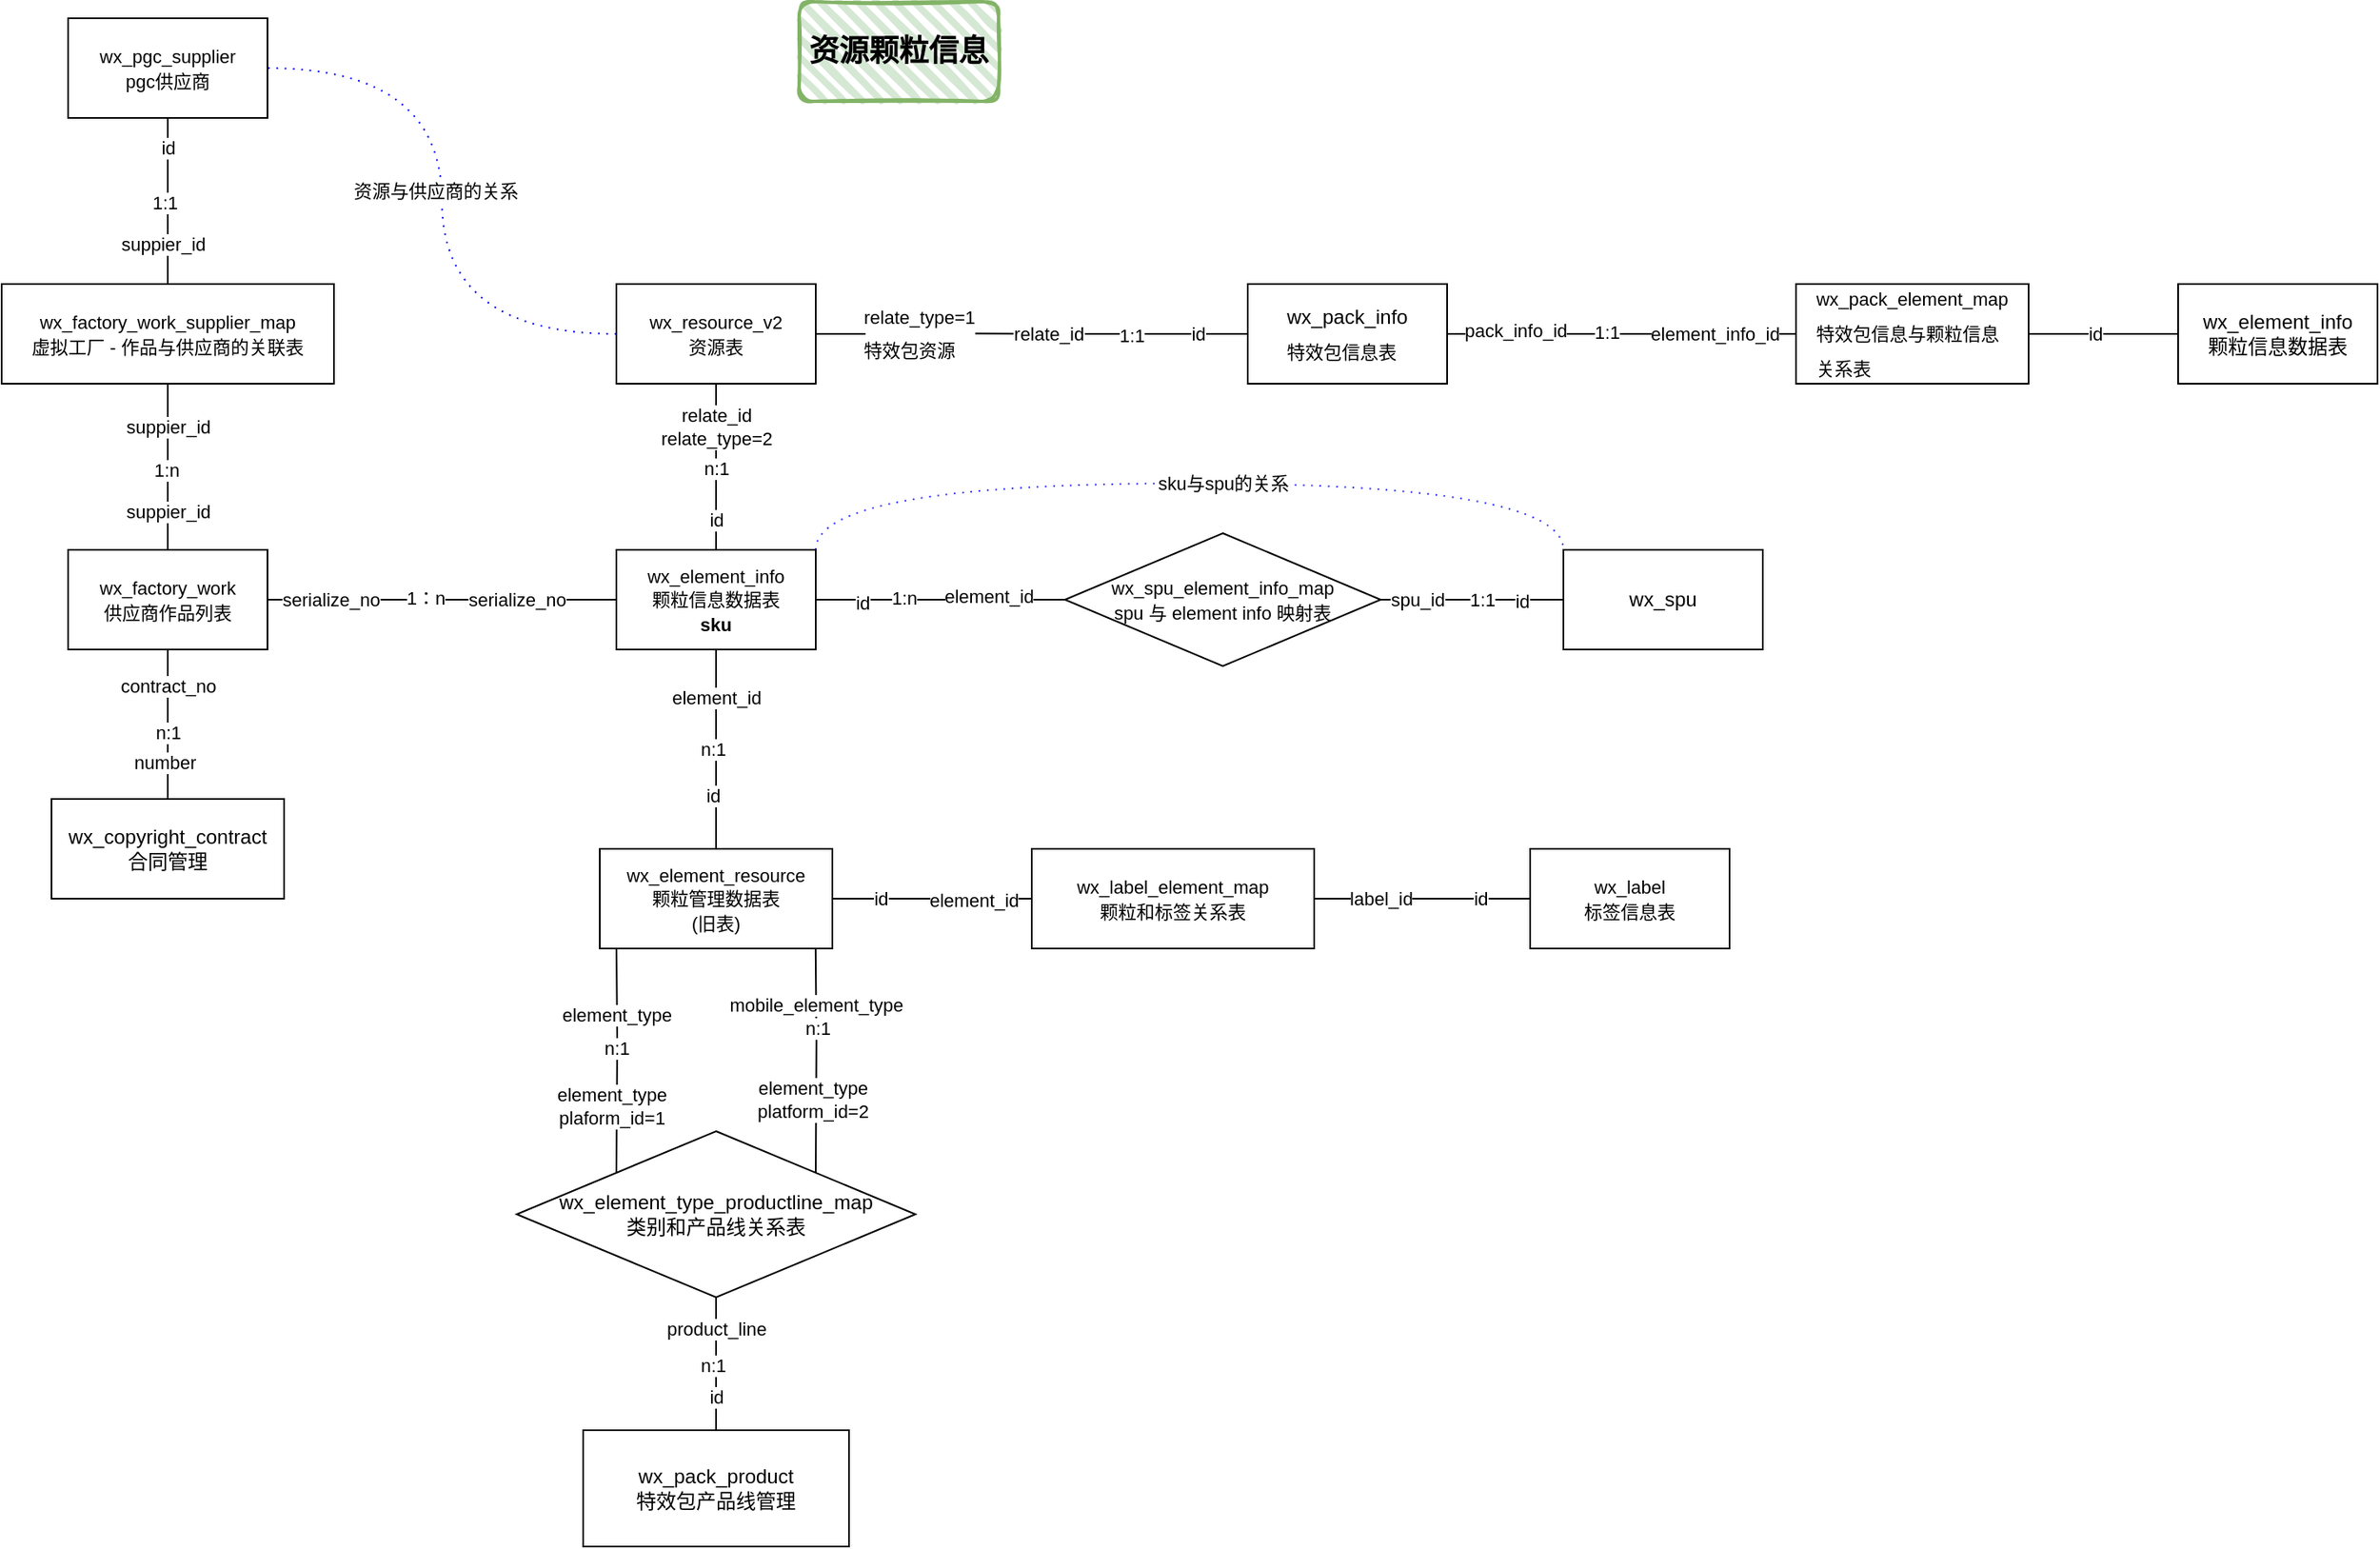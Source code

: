<mxfile version="22.1.0" type="github">
  <diagram name="第 1 页" id="Xitm7BR1QgXsahXMNKrp">
    <mxGraphModel dx="2261" dy="1959" grid="1" gridSize="10" guides="1" tooltips="1" connect="1" arrows="1" fold="1" page="1" pageScale="1" pageWidth="827" pageHeight="1169" math="0" shadow="0">
      <root>
        <mxCell id="0" />
        <mxCell id="1" parent="0" />
        <mxCell id="gk9bBfAuXZcHd2vXawck-7" style="edgeStyle=orthogonalEdgeStyle;rounded=0;orthogonalLoop=1;jettySize=auto;html=1;entryX=0.5;entryY=0;entryDx=0;entryDy=0;endArrow=none;endFill=0;" parent="1" source="gk9bBfAuXZcHd2vXawck-1" target="gk9bBfAuXZcHd2vXawck-6" edge="1">
          <mxGeometry relative="1" as="geometry" />
        </mxCell>
        <mxCell id="gk9bBfAuXZcHd2vXawck-8" value="relate_id&lt;br&gt;relate_type=2" style="edgeLabel;html=1;align=center;verticalAlign=middle;resizable=0;points=[];" parent="gk9bBfAuXZcHd2vXawck-7" vertex="1" connectable="0">
          <mxGeometry x="-0.48" y="-4" relative="1" as="geometry">
            <mxPoint x="4" as="offset" />
          </mxGeometry>
        </mxCell>
        <mxCell id="gk9bBfAuXZcHd2vXawck-11" value="n:1" style="edgeLabel;html=1;align=center;verticalAlign=middle;resizable=0;points=[];" parent="gk9bBfAuXZcHd2vXawck-7" vertex="1" connectable="0">
          <mxGeometry x="0.02" y="2" relative="1" as="geometry">
            <mxPoint x="-2" as="offset" />
          </mxGeometry>
        </mxCell>
        <mxCell id="gk9bBfAuXZcHd2vXawck-12" value="id" style="edgeLabel;html=1;align=center;verticalAlign=middle;resizable=0;points=[];" parent="gk9bBfAuXZcHd2vXawck-7" vertex="1" connectable="0">
          <mxGeometry x="0.64" relative="1" as="geometry">
            <mxPoint as="offset" />
          </mxGeometry>
        </mxCell>
        <mxCell id="gk9bBfAuXZcHd2vXawck-14" value="" style="edgeStyle=orthogonalEdgeStyle;rounded=0;orthogonalLoop=1;jettySize=auto;html=1;endArrow=none;endFill=0;" parent="1" edge="1">
          <mxGeometry relative="1" as="geometry">
            <mxPoint x="390" y="199.5" as="sourcePoint" />
            <mxPoint x="610" y="200" as="targetPoint" />
            <Array as="points" />
          </mxGeometry>
        </mxCell>
        <mxCell id="gk9bBfAuXZcHd2vXawck-15" value="&lt;article data-content=&quot;[{&amp;quot;type&amp;quot;:&amp;quot;block&amp;quot;,&amp;quot;id&amp;quot;:&amp;quot;XwP3-1698737157789&amp;quot;,&amp;quot;name&amp;quot;:&amp;quot;paragraph&amp;quot;,&amp;quot;data&amp;quot;:{},&amp;quot;nodes&amp;quot;:[{&amp;quot;type&amp;quot;:&amp;quot;text&amp;quot;,&amp;quot;id&amp;quot;:&amp;quot;NMRr-1698737157787&amp;quot;,&amp;quot;leaves&amp;quot;:[{&amp;quot;text&amp;quot;:&amp;quot;relate_type=1&amp;quot;,&amp;quot;marks&amp;quot;:[]}]}],&amp;quot;state&amp;quot;:{}}]&quot;&gt;&lt;div style=&quot;line-height: 1.75; text-align: left;&quot;&gt;&lt;font style=&quot;font-size: 11px;&quot;&gt;relate_type=1&lt;/font&gt;&lt;/div&gt;&lt;div style=&quot;line-height: 1.75; text-align: left;&quot;&gt;特效包资源&lt;/div&gt;&lt;/article&gt;" style="edgeLabel;html=1;align=center;verticalAlign=middle;resizable=0;points=[];" parent="gk9bBfAuXZcHd2vXawck-14" vertex="1" connectable="0">
          <mxGeometry x="-0.1" y="3" relative="1" as="geometry">
            <mxPoint x="-77" y="3" as="offset" />
          </mxGeometry>
        </mxCell>
        <mxCell id="gk9bBfAuXZcHd2vXawck-19" value="&lt;article data-content=&quot;[{&amp;quot;type&amp;quot;:&amp;quot;block&amp;quot;,&amp;quot;id&amp;quot;:&amp;quot;XwP3-1698737157789&amp;quot;,&amp;quot;name&amp;quot;:&amp;quot;paragraph&amp;quot;,&amp;quot;data&amp;quot;:{},&amp;quot;nodes&amp;quot;:[{&amp;quot;type&amp;quot;:&amp;quot;text&amp;quot;,&amp;quot;id&amp;quot;:&amp;quot;NMRr-1698737157787&amp;quot;,&amp;quot;leaves&amp;quot;:[{&amp;quot;text&amp;quot;:&amp;quot;relate_id&amp;quot;,&amp;quot;marks&amp;quot;:[]}]}],&amp;quot;state&amp;quot;:{}}]&quot;&gt;&lt;div style=&quot;line-height: 1.75; text-align: left;&quot;&gt;&lt;font style=&quot;font-size: 11px;&quot;&gt;relate_id&lt;/font&gt;&lt;/div&gt;&lt;/article&gt;" style="edgeLabel;html=1;align=center;verticalAlign=middle;resizable=0;points=[];" parent="gk9bBfAuXZcHd2vXawck-14" vertex="1" connectable="0">
          <mxGeometry x="0.675" y="2" relative="1" as="geometry">
            <mxPoint x="-84" y="2" as="offset" />
          </mxGeometry>
        </mxCell>
        <mxCell id="gk9bBfAuXZcHd2vXawck-20" value="id" style="edgeLabel;html=1;align=center;verticalAlign=middle;resizable=0;points=[];" parent="gk9bBfAuXZcHd2vXawck-14" vertex="1" connectable="0">
          <mxGeometry x="0.748" y="-2" relative="1" as="geometry">
            <mxPoint x="-2" y="-2" as="offset" />
          </mxGeometry>
        </mxCell>
        <mxCell id="gk9bBfAuXZcHd2vXawck-21" value="1:1" style="edgeLabel;html=1;align=center;verticalAlign=middle;resizable=0;points=[];" parent="gk9bBfAuXZcHd2vXawck-14" vertex="1" connectable="0">
          <mxGeometry x="0.266" relative="1" as="geometry">
            <mxPoint x="11" as="offset" />
          </mxGeometry>
        </mxCell>
        <mxCell id="gk9bBfAuXZcHd2vXawck-24" style="edgeStyle=orthogonalEdgeStyle;rounded=0;orthogonalLoop=1;jettySize=auto;html=1;endArrow=none;endFill=0;" parent="1" edge="1">
          <mxGeometry relative="1" as="geometry">
            <mxPoint x="380" y="200" as="targetPoint" />
            <mxPoint x="350" y="200" as="sourcePoint" />
          </mxGeometry>
        </mxCell>
        <mxCell id="B6y16ondcqQ7qixGHSXy-28" style="edgeStyle=orthogonalEdgeStyle;rounded=0;orthogonalLoop=1;jettySize=auto;html=1;entryX=1;entryY=0.5;entryDx=0;entryDy=0;dashed=1;dashPattern=1 4;curved=1;strokeColor=#0000FF;endArrow=none;endFill=0;" parent="1" source="gk9bBfAuXZcHd2vXawck-1" target="gk9bBfAuXZcHd2vXawck-52" edge="1">
          <mxGeometry relative="1" as="geometry" />
        </mxCell>
        <mxCell id="B6y16ondcqQ7qixGHSXy-29" value="资源与供应商的关系" style="edgeLabel;html=1;align=center;verticalAlign=middle;resizable=0;points=[];" parent="B6y16ondcqQ7qixGHSXy-28" vertex="1" connectable="0">
          <mxGeometry x="0.032" y="4" relative="1" as="geometry">
            <mxPoint as="offset" />
          </mxGeometry>
        </mxCell>
        <mxCell id="gk9bBfAuXZcHd2vXawck-1" value="&lt;font style=&quot;font-size: 11px;&quot;&gt;wx_resource_v2&lt;br&gt;资源表&lt;/font&gt;" style="rounded=0;whiteSpace=wrap;html=1;" parent="1" vertex="1">
          <mxGeometry x="230" y="170" width="120" height="60" as="geometry" />
        </mxCell>
        <mxCell id="gk9bBfAuXZcHd2vXawck-10" value="" style="edgeStyle=orthogonalEdgeStyle;rounded=0;orthogonalLoop=1;jettySize=auto;html=1;endArrow=none;endFill=0;" parent="1" source="gk9bBfAuXZcHd2vXawck-6" target="gk9bBfAuXZcHd2vXawck-9" edge="1">
          <mxGeometry relative="1" as="geometry" />
        </mxCell>
        <mxCell id="gk9bBfAuXZcHd2vXawck-35" value="element_id" style="edgeLabel;html=1;align=center;verticalAlign=middle;resizable=0;points=[];" parent="gk9bBfAuXZcHd2vXawck-10" vertex="1" connectable="0">
          <mxGeometry x="-0.525" y="-2" relative="1" as="geometry">
            <mxPoint x="2" as="offset" />
          </mxGeometry>
        </mxCell>
        <mxCell id="gk9bBfAuXZcHd2vXawck-36" value="id" style="edgeLabel;html=1;align=center;verticalAlign=middle;resizable=0;points=[];" parent="gk9bBfAuXZcHd2vXawck-10" vertex="1" connectable="0">
          <mxGeometry x="0.375" y="-2" relative="1" as="geometry">
            <mxPoint y="5" as="offset" />
          </mxGeometry>
        </mxCell>
        <mxCell id="gk9bBfAuXZcHd2vXawck-62" value="n:1" style="edgeLabel;html=1;align=center;verticalAlign=middle;resizable=0;points=[];" parent="gk9bBfAuXZcHd2vXawck-10" vertex="1" connectable="0">
          <mxGeometry x="-0.004" y="-2" relative="1" as="geometry">
            <mxPoint as="offset" />
          </mxGeometry>
        </mxCell>
        <mxCell id="gk9bBfAuXZcHd2vXawck-34" value="" style="edgeStyle=orthogonalEdgeStyle;rounded=0;orthogonalLoop=1;jettySize=auto;html=1;endArrow=none;endFill=0;" parent="1" source="gk9bBfAuXZcHd2vXawck-6" target="gk9bBfAuXZcHd2vXawck-33" edge="1">
          <mxGeometry relative="1" as="geometry" />
        </mxCell>
        <mxCell id="gk9bBfAuXZcHd2vXawck-37" value="serialize_no" style="edgeLabel;html=1;align=center;verticalAlign=middle;resizable=0;points=[];" parent="gk9bBfAuXZcHd2vXawck-34" vertex="1" connectable="0">
          <mxGeometry x="-0.233" y="2" relative="1" as="geometry">
            <mxPoint x="-92" y="-2" as="offset" />
          </mxGeometry>
        </mxCell>
        <mxCell id="gk9bBfAuXZcHd2vXawck-48" value="1：n" style="edgeLabel;html=1;align=center;verticalAlign=middle;resizable=0;points=[];" parent="gk9bBfAuXZcHd2vXawck-34" vertex="1" connectable="0">
          <mxGeometry x="0.099" y="-1" relative="1" as="geometry">
            <mxPoint as="offset" />
          </mxGeometry>
        </mxCell>
        <mxCell id="B6y16ondcqQ7qixGHSXy-22" style="rounded=0;orthogonalLoop=1;jettySize=auto;html=1;exitX=1;exitY=0.5;exitDx=0;exitDy=0;entryX=0;entryY=0.5;entryDx=0;entryDy=0;endArrow=none;endFill=0;" parent="1" source="B6y16ondcqQ7qixGHSXy-12" target="B6y16ondcqQ7qixGHSXy-21" edge="1">
          <mxGeometry relative="1" as="geometry">
            <mxPoint x="510" y="420" as="targetPoint" />
          </mxGeometry>
        </mxCell>
        <mxCell id="B6y16ondcqQ7qixGHSXy-23" value="spu_id" style="edgeLabel;html=1;align=center;verticalAlign=middle;resizable=0;points=[];" parent="B6y16ondcqQ7qixGHSXy-22" vertex="1" connectable="0">
          <mxGeometry x="-0.691" y="-1" relative="1" as="geometry">
            <mxPoint x="5" y="-1" as="offset" />
          </mxGeometry>
        </mxCell>
        <mxCell id="B6y16ondcqQ7qixGHSXy-24" value="id" style="edgeLabel;html=1;align=center;verticalAlign=middle;resizable=0;points=[];" parent="B6y16ondcqQ7qixGHSXy-22" vertex="1" connectable="0">
          <mxGeometry x="0.546" y="-1" relative="1" as="geometry">
            <mxPoint as="offset" />
          </mxGeometry>
        </mxCell>
        <mxCell id="B6y16ondcqQ7qixGHSXy-25" value="1:1" style="edgeLabel;html=1;align=center;verticalAlign=middle;resizable=0;points=[];" parent="B6y16ondcqQ7qixGHSXy-22" vertex="1" connectable="0">
          <mxGeometry x="0.113" y="-3" relative="1" as="geometry">
            <mxPoint y="-3" as="offset" />
          </mxGeometry>
        </mxCell>
        <mxCell id="MGftzye2ZW7pEAbC8CXY-1" style="edgeStyle=orthogonalEdgeStyle;rounded=0;orthogonalLoop=1;jettySize=auto;html=1;exitX=1;exitY=0;exitDx=0;exitDy=0;entryX=0;entryY=0;entryDx=0;entryDy=0;curved=1;dashed=1;dashPattern=1 4;endArrow=none;endFill=0;strokeColor=#3333FF;" parent="1" source="gk9bBfAuXZcHd2vXawck-6" target="B6y16ondcqQ7qixGHSXy-21" edge="1">
          <mxGeometry relative="1" as="geometry">
            <Array as="points">
              <mxPoint x="350" y="290" />
              <mxPoint x="800" y="290" />
            </Array>
          </mxGeometry>
        </mxCell>
        <mxCell id="MGftzye2ZW7pEAbC8CXY-2" value="sku与spu的关系" style="edgeLabel;html=1;align=center;verticalAlign=middle;resizable=0;points=[];" parent="MGftzye2ZW7pEAbC8CXY-1" vertex="1" connectable="0">
          <mxGeometry x="-0.064" y="-2" relative="1" as="geometry">
            <mxPoint x="37" y="-2" as="offset" />
          </mxGeometry>
        </mxCell>
        <mxCell id="gk9bBfAuXZcHd2vXawck-6" value="&lt;font style=&quot;font-size: 11px;&quot;&gt;wx_element_info&lt;br&gt;颗粒信息数据表&lt;br&gt;&lt;b style=&quot;border-color: var(--border-color);&quot;&gt;sku&lt;/b&gt;&lt;br&gt;&lt;/font&gt;" style="rounded=0;whiteSpace=wrap;html=1;" parent="1" vertex="1">
          <mxGeometry x="230" y="330" width="120" height="60" as="geometry" />
        </mxCell>
        <mxCell id="gk9bBfAuXZcHd2vXawck-40" value="" style="edgeStyle=orthogonalEdgeStyle;rounded=0;orthogonalLoop=1;jettySize=auto;html=1;endArrow=none;endFill=0;" parent="1" source="gk9bBfAuXZcHd2vXawck-9" target="gk9bBfAuXZcHd2vXawck-39" edge="1">
          <mxGeometry relative="1" as="geometry" />
        </mxCell>
        <mxCell id="gk9bBfAuXZcHd2vXawck-43" value="id" style="edgeLabel;html=1;align=center;verticalAlign=middle;resizable=0;points=[];" parent="gk9bBfAuXZcHd2vXawck-40" vertex="1" connectable="0">
          <mxGeometry x="-0.12" y="-1" relative="1" as="geometry">
            <mxPoint x="-24" y="-1" as="offset" />
          </mxGeometry>
        </mxCell>
        <mxCell id="gk9bBfAuXZcHd2vXawck-44" value="element_id" style="edgeLabel;html=1;align=center;verticalAlign=middle;resizable=0;points=[];" parent="gk9bBfAuXZcHd2vXawck-40" vertex="1" connectable="0">
          <mxGeometry x="0.42" y="-1" relative="1" as="geometry">
            <mxPoint as="offset" />
          </mxGeometry>
        </mxCell>
        <mxCell id="gk9bBfAuXZcHd2vXawck-9" value="&lt;font style=&quot;font-size: 11px;&quot;&gt;wx_element_resource&lt;br&gt;颗粒管理数据表&lt;br&gt;(旧表)&lt;/font&gt;" style="whiteSpace=wrap;html=1;rounded=0;" parent="1" vertex="1">
          <mxGeometry x="220" y="510" width="140" height="60" as="geometry" />
        </mxCell>
        <mxCell id="gk9bBfAuXZcHd2vXawck-26" value="" style="edgeStyle=orthogonalEdgeStyle;rounded=0;orthogonalLoop=1;jettySize=auto;html=1;endArrow=none;endFill=0;" parent="1" source="gk9bBfAuXZcHd2vXawck-13" target="gk9bBfAuXZcHd2vXawck-25" edge="1">
          <mxGeometry relative="1" as="geometry" />
        </mxCell>
        <mxCell id="gk9bBfAuXZcHd2vXawck-28" value="pack_info_id" style="edgeLabel;html=1;align=center;verticalAlign=middle;resizable=0;points=[];" parent="gk9bBfAuXZcHd2vXawck-26" vertex="1" connectable="0">
          <mxGeometry x="-0.661" y="2" relative="1" as="geometry">
            <mxPoint x="5" as="offset" />
          </mxGeometry>
        </mxCell>
        <mxCell id="gk9bBfAuXZcHd2vXawck-29" value="element_info_id" style="edgeLabel;html=1;align=center;verticalAlign=middle;resizable=0;points=[];" parent="gk9bBfAuXZcHd2vXawck-26" vertex="1" connectable="0">
          <mxGeometry x="0.493" relative="1" as="geometry">
            <mxPoint x="4" as="offset" />
          </mxGeometry>
        </mxCell>
        <mxCell id="gk9bBfAuXZcHd2vXawck-49" value="1:1" style="edgeLabel;html=1;align=center;verticalAlign=middle;resizable=0;points=[];" parent="gk9bBfAuXZcHd2vXawck-26" vertex="1" connectable="0">
          <mxGeometry x="-0.086" y="1" relative="1" as="geometry">
            <mxPoint as="offset" />
          </mxGeometry>
        </mxCell>
        <mxCell id="gk9bBfAuXZcHd2vXawck-13" value="&lt;article data-content=&quot;[{&amp;quot;type&amp;quot;:&amp;quot;block&amp;quot;,&amp;quot;id&amp;quot;:&amp;quot;XwP3-1698737157789&amp;quot;,&amp;quot;name&amp;quot;:&amp;quot;paragraph&amp;quot;,&amp;quot;data&amp;quot;:{},&amp;quot;nodes&amp;quot;:[{&amp;quot;type&amp;quot;:&amp;quot;text&amp;quot;,&amp;quot;id&amp;quot;:&amp;quot;NMRr-1698737157787&amp;quot;,&amp;quot;leaves&amp;quot;:[{&amp;quot;text&amp;quot;:&amp;quot;wx_pack_info&amp;quot;,&amp;quot;marks&amp;quot;:[]}]}],&amp;quot;state&amp;quot;:{}}]&quot;&gt;&lt;div style=&quot;line-height: 1.75; text-align: left;&quot;&gt;&lt;font style=&quot;&quot;&gt;wx_pack_info&lt;br&gt;&lt;font style=&quot;font-size: 11px;&quot;&gt;特效包信息表&lt;/font&gt;&lt;br&gt;&lt;/font&gt;&lt;/div&gt;&lt;/article&gt;" style="whiteSpace=wrap;html=1;rounded=0;" parent="1" vertex="1">
          <mxGeometry x="610" y="170" width="120" height="60" as="geometry" />
        </mxCell>
        <mxCell id="gk9bBfAuXZcHd2vXawck-31" value="" style="edgeStyle=orthogonalEdgeStyle;rounded=0;orthogonalLoop=1;jettySize=auto;html=1;endArrow=none;endFill=0;" parent="1" source="gk9bBfAuXZcHd2vXawck-25" target="gk9bBfAuXZcHd2vXawck-30" edge="1">
          <mxGeometry relative="1" as="geometry" />
        </mxCell>
        <mxCell id="gk9bBfAuXZcHd2vXawck-32" value="id" style="edgeLabel;html=1;align=center;verticalAlign=middle;resizable=0;points=[];" parent="gk9bBfAuXZcHd2vXawck-31" vertex="1" connectable="0">
          <mxGeometry x="0.089" y="2" relative="1" as="geometry">
            <mxPoint x="-9" y="2" as="offset" />
          </mxGeometry>
        </mxCell>
        <mxCell id="gk9bBfAuXZcHd2vXawck-25" value="&lt;article data-content=&quot;[{&amp;quot;type&amp;quot;:&amp;quot;block&amp;quot;,&amp;quot;id&amp;quot;:&amp;quot;XwP3-1698737157789&amp;quot;,&amp;quot;name&amp;quot;:&amp;quot;paragraph&amp;quot;,&amp;quot;data&amp;quot;:{},&amp;quot;nodes&amp;quot;:[{&amp;quot;type&amp;quot;:&amp;quot;text&amp;quot;,&amp;quot;id&amp;quot;:&amp;quot;NMRr-1698737157787&amp;quot;,&amp;quot;leaves&amp;quot;:[{&amp;quot;text&amp;quot;:&amp;quot;wx_pack_element_map&amp;quot;,&amp;quot;marks&amp;quot;:[]}]}],&amp;quot;state&amp;quot;:{}}]&quot;&gt;&lt;div style=&quot;line-height: 1.75; text-align: left;&quot;&gt;&lt;font style=&quot;&quot;&gt;&lt;font style=&quot;font-size: 11px;&quot;&gt;wx_pack_element_map&lt;/font&gt;&lt;/font&gt;&lt;/div&gt;&lt;div style=&quot;line-height: 1.75; text-align: left;&quot;&gt;&lt;font style=&quot;&quot;&gt;&lt;font style=&quot;font-size: 11px;&quot;&gt;特效包信息与颗粒信息&lt;/font&gt;&lt;/font&gt;&lt;/div&gt;&lt;div style=&quot;line-height: 1.75; text-align: left;&quot;&gt;&lt;font style=&quot;&quot;&gt;&lt;font style=&quot;font-size: 11px;&quot;&gt;关系表&lt;/font&gt;&lt;br&gt;&lt;/font&gt;&lt;/div&gt;&lt;/article&gt;" style="whiteSpace=wrap;html=1;rounded=0;" parent="1" vertex="1">
          <mxGeometry x="940" y="170" width="140" height="60" as="geometry" />
        </mxCell>
        <mxCell id="gk9bBfAuXZcHd2vXawck-30" value="wx_element_info&lt;br&gt;颗粒信息数据表" style="whiteSpace=wrap;html=1;rounded=0;" parent="1" vertex="1">
          <mxGeometry x="1170" y="170" width="120" height="60" as="geometry" />
        </mxCell>
        <mxCell id="gk9bBfAuXZcHd2vXawck-51" value="" style="edgeStyle=orthogonalEdgeStyle;rounded=0;orthogonalLoop=1;jettySize=auto;html=1;endArrow=none;endFill=0;" parent="1" source="gk9bBfAuXZcHd2vXawck-33" target="gk9bBfAuXZcHd2vXawck-50" edge="1">
          <mxGeometry relative="1" as="geometry" />
        </mxCell>
        <mxCell id="gk9bBfAuXZcHd2vXawck-59" value="contract_no" style="edgeLabel;html=1;align=center;verticalAlign=middle;resizable=0;points=[];" parent="gk9bBfAuXZcHd2vXawck-51" vertex="1" connectable="0">
          <mxGeometry x="-0.507" relative="1" as="geometry">
            <mxPoint as="offset" />
          </mxGeometry>
        </mxCell>
        <mxCell id="gk9bBfAuXZcHd2vXawck-60" value="n:1" style="edgeLabel;html=1;align=center;verticalAlign=middle;resizable=0;points=[];" parent="gk9bBfAuXZcHd2vXawck-51" vertex="1" connectable="0">
          <mxGeometry x="0.199" relative="1" as="geometry">
            <mxPoint y="-4" as="offset" />
          </mxGeometry>
        </mxCell>
        <mxCell id="gk9bBfAuXZcHd2vXawck-61" value="number" style="edgeLabel;html=1;align=center;verticalAlign=middle;resizable=0;points=[];" parent="gk9bBfAuXZcHd2vXawck-51" vertex="1" connectable="0">
          <mxGeometry x="0.512" y="-2" relative="1" as="geometry">
            <mxPoint as="offset" />
          </mxGeometry>
        </mxCell>
        <mxCell id="gk9bBfAuXZcHd2vXawck-53" value="" style="edgeStyle=orthogonalEdgeStyle;rounded=0;orthogonalLoop=1;jettySize=auto;html=1;endArrow=none;endFill=0;entryX=0.5;entryY=1;entryDx=0;entryDy=0;" parent="1" source="gk9bBfAuXZcHd2vXawck-33" target="B6y16ondcqQ7qixGHSXy-1" edge="1">
          <mxGeometry relative="1" as="geometry" />
        </mxCell>
        <mxCell id="gk9bBfAuXZcHd2vXawck-55" value="suppier_id" style="edgeLabel;html=1;align=center;verticalAlign=middle;resizable=0;points=[];" parent="gk9bBfAuXZcHd2vXawck-53" vertex="1" connectable="0">
          <mxGeometry x="-0.312" y="-2" relative="1" as="geometry">
            <mxPoint x="-2" y="11" as="offset" />
          </mxGeometry>
        </mxCell>
        <mxCell id="B6y16ondcqQ7qixGHSXy-3" value="suppier_id" style="edgeLabel;html=1;align=center;verticalAlign=middle;resizable=0;points=[];" parent="gk9bBfAuXZcHd2vXawck-53" vertex="1" connectable="0">
          <mxGeometry x="0.44" y="1" relative="1" as="geometry">
            <mxPoint x="1" y="-2" as="offset" />
          </mxGeometry>
        </mxCell>
        <mxCell id="B6y16ondcqQ7qixGHSXy-9" value="1:n" style="edgeLabel;html=1;align=center;verticalAlign=middle;resizable=0;points=[];" parent="gk9bBfAuXZcHd2vXawck-53" vertex="1" connectable="0">
          <mxGeometry x="-0.033" y="1" relative="1" as="geometry">
            <mxPoint as="offset" />
          </mxGeometry>
        </mxCell>
        <mxCell id="gk9bBfAuXZcHd2vXawck-33" value="&lt;font style=&quot;font-size: 11px;&quot;&gt;wx_factory_work&lt;br&gt;供应商作品列表&lt;/font&gt;" style="whiteSpace=wrap;html=1;rounded=0;" parent="1" vertex="1">
          <mxGeometry x="-100" y="330" width="120" height="60" as="geometry" />
        </mxCell>
        <mxCell id="gk9bBfAuXZcHd2vXawck-42" value="" style="edgeStyle=orthogonalEdgeStyle;rounded=0;orthogonalLoop=1;jettySize=auto;html=1;endArrow=none;endFill=0;" parent="1" source="gk9bBfAuXZcHd2vXawck-39" target="gk9bBfAuXZcHd2vXawck-41" edge="1">
          <mxGeometry relative="1" as="geometry" />
        </mxCell>
        <mxCell id="gk9bBfAuXZcHd2vXawck-45" value="label_id" style="edgeLabel;html=1;align=center;verticalAlign=middle;resizable=0;points=[];" parent="gk9bBfAuXZcHd2vXawck-42" vertex="1" connectable="0">
          <mxGeometry x="-0.6" y="-1" relative="1" as="geometry">
            <mxPoint x="14" y="-1" as="offset" />
          </mxGeometry>
        </mxCell>
        <mxCell id="gk9bBfAuXZcHd2vXawck-39" value="&lt;font style=&quot;font-size: 11px;&quot;&gt;wx_label_element_map&lt;br&gt;颗粒和标签关系表&lt;/font&gt;" style="whiteSpace=wrap;html=1;rounded=0;" parent="1" vertex="1">
          <mxGeometry x="480" y="510" width="170" height="60" as="geometry" />
        </mxCell>
        <mxCell id="gk9bBfAuXZcHd2vXawck-41" value="&lt;font style=&quot;font-size: 11px;&quot;&gt;wx_label&lt;br&gt;标签信息表&lt;/font&gt;" style="whiteSpace=wrap;html=1;rounded=0;" parent="1" vertex="1">
          <mxGeometry x="780" y="510" width="120" height="60" as="geometry" />
        </mxCell>
        <mxCell id="gk9bBfAuXZcHd2vXawck-46" value="id" style="edgeLabel;html=1;align=center;verticalAlign=middle;resizable=0;points=[];" parent="1" vertex="1" connectable="0">
          <mxGeometry x="750" y="540" as="geometry" />
        </mxCell>
        <mxCell id="gk9bBfAuXZcHd2vXawck-47" value="serialize_no" style="edgeLabel;html=1;align=center;verticalAlign=middle;resizable=0;points=[];" parent="1" vertex="1" connectable="0">
          <mxGeometry x="170.005" y="360.0" as="geometry" />
        </mxCell>
        <mxCell id="gk9bBfAuXZcHd2vXawck-50" value="wx_copyright_contract&lt;br&gt;合同管理" style="whiteSpace=wrap;html=1;rounded=0;" parent="1" vertex="1">
          <mxGeometry x="-110" y="480" width="140" height="60" as="geometry" />
        </mxCell>
        <mxCell id="B6y16ondcqQ7qixGHSXy-2" value="" style="edgeStyle=orthogonalEdgeStyle;rounded=0;orthogonalLoop=1;jettySize=auto;html=1;endArrow=none;endFill=0;" parent="1" source="gk9bBfAuXZcHd2vXawck-52" target="B6y16ondcqQ7qixGHSXy-1" edge="1">
          <mxGeometry relative="1" as="geometry" />
        </mxCell>
        <mxCell id="B6y16ondcqQ7qixGHSXy-6" value="suppier_id" style="edgeLabel;html=1;align=center;verticalAlign=middle;resizable=0;points=[];" parent="B6y16ondcqQ7qixGHSXy-2" vertex="1" connectable="0">
          <mxGeometry x="0.52" y="-3" relative="1" as="geometry">
            <mxPoint as="offset" />
          </mxGeometry>
        </mxCell>
        <mxCell id="B6y16ondcqQ7qixGHSXy-7" value="id" style="edgeLabel;html=1;align=center;verticalAlign=middle;resizable=0;points=[];" parent="B6y16ondcqQ7qixGHSXy-2" vertex="1" connectable="0">
          <mxGeometry x="-0.64" relative="1" as="geometry">
            <mxPoint as="offset" />
          </mxGeometry>
        </mxCell>
        <mxCell id="B6y16ondcqQ7qixGHSXy-8" value="1:1" style="edgeLabel;html=1;align=center;verticalAlign=middle;resizable=0;points=[];" parent="B6y16ondcqQ7qixGHSXy-2" vertex="1" connectable="0">
          <mxGeometry x="0.02" y="-2" relative="1" as="geometry">
            <mxPoint as="offset" />
          </mxGeometry>
        </mxCell>
        <mxCell id="gk9bBfAuXZcHd2vXawck-52" value="&lt;font style=&quot;font-size: 11px;&quot;&gt;wx_pgc_supplier&lt;br&gt;pgc供应商&lt;/font&gt;" style="whiteSpace=wrap;html=1;rounded=0;" parent="1" vertex="1">
          <mxGeometry x="-100" y="10" width="120" height="60" as="geometry" />
        </mxCell>
        <mxCell id="gk9bBfAuXZcHd2vXawck-66" value="" style="edgeStyle=orthogonalEdgeStyle;rounded=0;orthogonalLoop=1;jettySize=auto;html=1;endArrow=none;endFill=0;" parent="1" source="gk9bBfAuXZcHd2vXawck-63" target="gk9bBfAuXZcHd2vXawck-65" edge="1">
          <mxGeometry relative="1" as="geometry" />
        </mxCell>
        <mxCell id="gk9bBfAuXZcHd2vXawck-67" value="product_line" style="edgeLabel;html=1;align=center;verticalAlign=middle;resizable=0;points=[];" parent="gk9bBfAuXZcHd2vXawck-66" vertex="1" connectable="0">
          <mxGeometry x="-0.534" relative="1" as="geometry">
            <mxPoint as="offset" />
          </mxGeometry>
        </mxCell>
        <mxCell id="gk9bBfAuXZcHd2vXawck-68" value="id" style="edgeLabel;html=1;align=center;verticalAlign=middle;resizable=0;points=[];" parent="gk9bBfAuXZcHd2vXawck-66" vertex="1" connectable="0">
          <mxGeometry x="0.437" relative="1" as="geometry">
            <mxPoint y="2" as="offset" />
          </mxGeometry>
        </mxCell>
        <mxCell id="gk9bBfAuXZcHd2vXawck-69" value="n:1" style="edgeLabel;html=1;align=center;verticalAlign=middle;resizable=0;points=[];" parent="gk9bBfAuXZcHd2vXawck-66" vertex="1" connectable="0">
          <mxGeometry x="0.025" y="-2" relative="1" as="geometry">
            <mxPoint as="offset" />
          </mxGeometry>
        </mxCell>
        <mxCell id="gk9bBfAuXZcHd2vXawck-63" value="wx_element_type_productline_map&lt;br&gt;类别和产品线关系表" style="rhombus;whiteSpace=wrap;html=1;rounded=0;" parent="1" vertex="1">
          <mxGeometry x="170" y="680" width="240" height="100" as="geometry" />
        </mxCell>
        <mxCell id="gk9bBfAuXZcHd2vXawck-65" value="wx_pack_product&lt;br&gt;特效包产品线管理" style="whiteSpace=wrap;html=1;rounded=0;" parent="1" vertex="1">
          <mxGeometry x="210" y="860" width="160" height="70" as="geometry" />
        </mxCell>
        <mxCell id="B6y16ondcqQ7qixGHSXy-1" value="&lt;font style=&quot;font-size: 11px;&quot;&gt;wx_factory_work_supplier_map&lt;br style=&quot;border-color: var(--border-color);&quot;&gt;虚拟工厂 - 作品与供应商的关联表&lt;/font&gt;" style="whiteSpace=wrap;html=1;rounded=0;" parent="1" vertex="1">
          <mxGeometry x="-140" y="170" width="200" height="60" as="geometry" />
        </mxCell>
        <mxCell id="B6y16ondcqQ7qixGHSXy-13" style="rounded=0;orthogonalLoop=1;jettySize=auto;html=1;entryX=1;entryY=0.5;entryDx=0;entryDy=0;exitX=0;exitY=0.5;exitDx=0;exitDy=0;endArrow=none;endFill=0;" parent="1" source="B6y16ondcqQ7qixGHSXy-12" target="gk9bBfAuXZcHd2vXawck-6" edge="1">
          <mxGeometry relative="1" as="geometry" />
        </mxCell>
        <mxCell id="B6y16ondcqQ7qixGHSXy-17" value="id" style="edgeLabel;html=1;align=center;verticalAlign=middle;resizable=0;points=[];" parent="B6y16ondcqQ7qixGHSXy-13" vertex="1" connectable="0">
          <mxGeometry x="0.748" y="2" relative="1" as="geometry">
            <mxPoint x="9" as="offset" />
          </mxGeometry>
        </mxCell>
        <mxCell id="B6y16ondcqQ7qixGHSXy-18" value="element_id" style="edgeLabel;html=1;align=center;verticalAlign=middle;resizable=0;points=[];" parent="B6y16ondcqQ7qixGHSXy-13" vertex="1" connectable="0">
          <mxGeometry x="-0.385" y="-2" relative="1" as="geometry">
            <mxPoint as="offset" />
          </mxGeometry>
        </mxCell>
        <mxCell id="B6y16ondcqQ7qixGHSXy-19" value="1:n" style="edgeLabel;html=1;align=center;verticalAlign=middle;resizable=0;points=[];" parent="B6y16ondcqQ7qixGHSXy-13" vertex="1" connectable="0">
          <mxGeometry x="0.296" y="-1" relative="1" as="geometry">
            <mxPoint as="offset" />
          </mxGeometry>
        </mxCell>
        <mxCell id="B6y16ondcqQ7qixGHSXy-12" value="&lt;font style=&quot;font-size: 11px;&quot;&gt;wx_spu_element_info_map&lt;br&gt;spu 与 element info 映射表&lt;br&gt;&lt;/font&gt;" style="rhombus;whiteSpace=wrap;html=1;" parent="1" vertex="1">
          <mxGeometry x="500" y="320" width="190" height="80" as="geometry" />
        </mxCell>
        <mxCell id="B6y16ondcqQ7qixGHSXy-21" value="wx_spu" style="rounded=0;whiteSpace=wrap;html=1;" parent="1" vertex="1">
          <mxGeometry x="800" y="330" width="120" height="60" as="geometry" />
        </mxCell>
        <mxCell id="B6y16ondcqQ7qixGHSXy-33" style="edgeStyle=orthogonalEdgeStyle;rounded=0;orthogonalLoop=1;jettySize=auto;html=1;exitX=0.75;exitY=1;exitDx=0;exitDy=0;entryX=1;entryY=0;entryDx=0;entryDy=0;endArrow=none;endFill=0;" parent="1" target="gk9bBfAuXZcHd2vXawck-63" edge="1">
          <mxGeometry relative="1" as="geometry">
            <mxPoint x="349.92" y="570" as="sourcePoint" />
            <mxPoint x="349.0" y="692" as="targetPoint" />
          </mxGeometry>
        </mxCell>
        <mxCell id="B6y16ondcqQ7qixGHSXy-37" value="mobile_element_type" style="edgeLabel;html=1;align=center;verticalAlign=middle;resizable=0;points=[];" parent="B6y16ondcqQ7qixGHSXy-33" vertex="1" connectable="0">
          <mxGeometry x="-0.616" relative="1" as="geometry">
            <mxPoint y="8" as="offset" />
          </mxGeometry>
        </mxCell>
        <mxCell id="B6y16ondcqQ7qixGHSXy-39" value="n:1" style="edgeLabel;html=1;align=center;verticalAlign=middle;resizable=0;points=[];" parent="B6y16ondcqQ7qixGHSXy-33" vertex="1" connectable="0">
          <mxGeometry x="-0.18" y="-2" relative="1" as="geometry">
            <mxPoint y="-6" as="offset" />
          </mxGeometry>
        </mxCell>
        <mxCell id="B6y16ondcqQ7qixGHSXy-40" value="element_type&lt;br&gt;platform_id=2" style="edgeLabel;html=1;align=center;verticalAlign=middle;resizable=0;points=[];" parent="B6y16ondcqQ7qixGHSXy-33" vertex="1" connectable="0">
          <mxGeometry x="0.099" y="-2" relative="1" as="geometry">
            <mxPoint y="17" as="offset" />
          </mxGeometry>
        </mxCell>
        <mxCell id="B6y16ondcqQ7qixGHSXy-34" style="edgeStyle=orthogonalEdgeStyle;rounded=0;orthogonalLoop=1;jettySize=auto;html=1;exitX=0.25;exitY=1;exitDx=0;exitDy=0;entryX=0;entryY=0;entryDx=0;entryDy=0;endArrow=none;endFill=0;" parent="1" target="gk9bBfAuXZcHd2vXawck-63" edge="1">
          <mxGeometry relative="1" as="geometry">
            <mxPoint x="230.04" y="570" as="sourcePoint" />
            <mxPoint x="230" y="700" as="targetPoint" />
          </mxGeometry>
        </mxCell>
        <mxCell id="B6y16ondcqQ7qixGHSXy-35" value="element_type" style="edgeLabel;html=1;align=center;verticalAlign=middle;resizable=0;points=[];" parent="B6y16ondcqQ7qixGHSXy-34" vertex="1" connectable="0">
          <mxGeometry x="-0.764" y="-2" relative="1" as="geometry">
            <mxPoint x="2" y="24" as="offset" />
          </mxGeometry>
        </mxCell>
        <mxCell id="B6y16ondcqQ7qixGHSXy-36" value="element_type&lt;br&gt;plaform_id=1" style="edgeLabel;html=1;align=center;verticalAlign=middle;resizable=0;points=[];" parent="B6y16ondcqQ7qixGHSXy-34" vertex="1" connectable="0">
          <mxGeometry x="0.395" y="-3" relative="1" as="geometry">
            <mxPoint y="1" as="offset" />
          </mxGeometry>
        </mxCell>
        <mxCell id="B6y16ondcqQ7qixGHSXy-38" value="n:1" style="edgeLabel;html=1;align=center;verticalAlign=middle;resizable=0;points=[];" parent="B6y16ondcqQ7qixGHSXy-34" vertex="1" connectable="0">
          <mxGeometry x="-0.122" y="3" relative="1" as="geometry">
            <mxPoint x="-3" y="1" as="offset" />
          </mxGeometry>
        </mxCell>
        <mxCell id="MGftzye2ZW7pEAbC8CXY-3" value="&lt;font style=&quot;font-size: 18px;&quot;&gt;&lt;b&gt;资源颗粒信息&lt;/b&gt;&lt;/font&gt;" style="rounded=1;whiteSpace=wrap;html=1;strokeWidth=2;fillWeight=4;hachureGap=8;hachureAngle=45;fillColor=#d5e8d4;sketch=1;strokeColor=#82b366;" parent="1" vertex="1">
          <mxGeometry x="340" width="120" height="60" as="geometry" />
        </mxCell>
      </root>
    </mxGraphModel>
  </diagram>
</mxfile>
